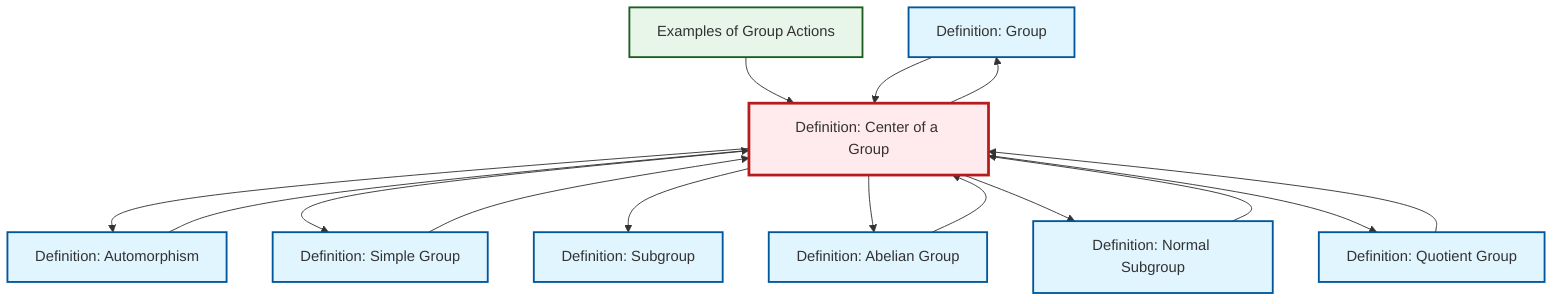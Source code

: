graph TD
    classDef definition fill:#e1f5fe,stroke:#01579b,stroke-width:2px
    classDef theorem fill:#f3e5f5,stroke:#4a148c,stroke-width:2px
    classDef axiom fill:#fff3e0,stroke:#e65100,stroke-width:2px
    classDef example fill:#e8f5e9,stroke:#1b5e20,stroke-width:2px
    classDef current fill:#ffebee,stroke:#b71c1c,stroke-width:3px
    def-group["Definition: Group"]:::definition
    def-automorphism["Definition: Automorphism"]:::definition
    def-subgroup["Definition: Subgroup"]:::definition
    def-abelian-group["Definition: Abelian Group"]:::definition
    def-simple-group["Definition: Simple Group"]:::definition
    def-normal-subgroup["Definition: Normal Subgroup"]:::definition
    ex-group-action-examples["Examples of Group Actions"]:::example
    def-center-of-group["Definition: Center of a Group"]:::definition
    def-quotient-group["Definition: Quotient Group"]:::definition
    def-center-of-group --> def-automorphism
    def-center-of-group --> def-simple-group
    def-quotient-group --> def-center-of-group
    def-abelian-group --> def-center-of-group
    def-center-of-group --> def-subgroup
    def-automorphism --> def-center-of-group
    def-normal-subgroup --> def-center-of-group
    def-center-of-group --> def-abelian-group
    def-center-of-group --> def-group
    def-center-of-group --> def-normal-subgroup
    ex-group-action-examples --> def-center-of-group
    def-simple-group --> def-center-of-group
    def-group --> def-center-of-group
    def-center-of-group --> def-quotient-group
    class def-center-of-group current